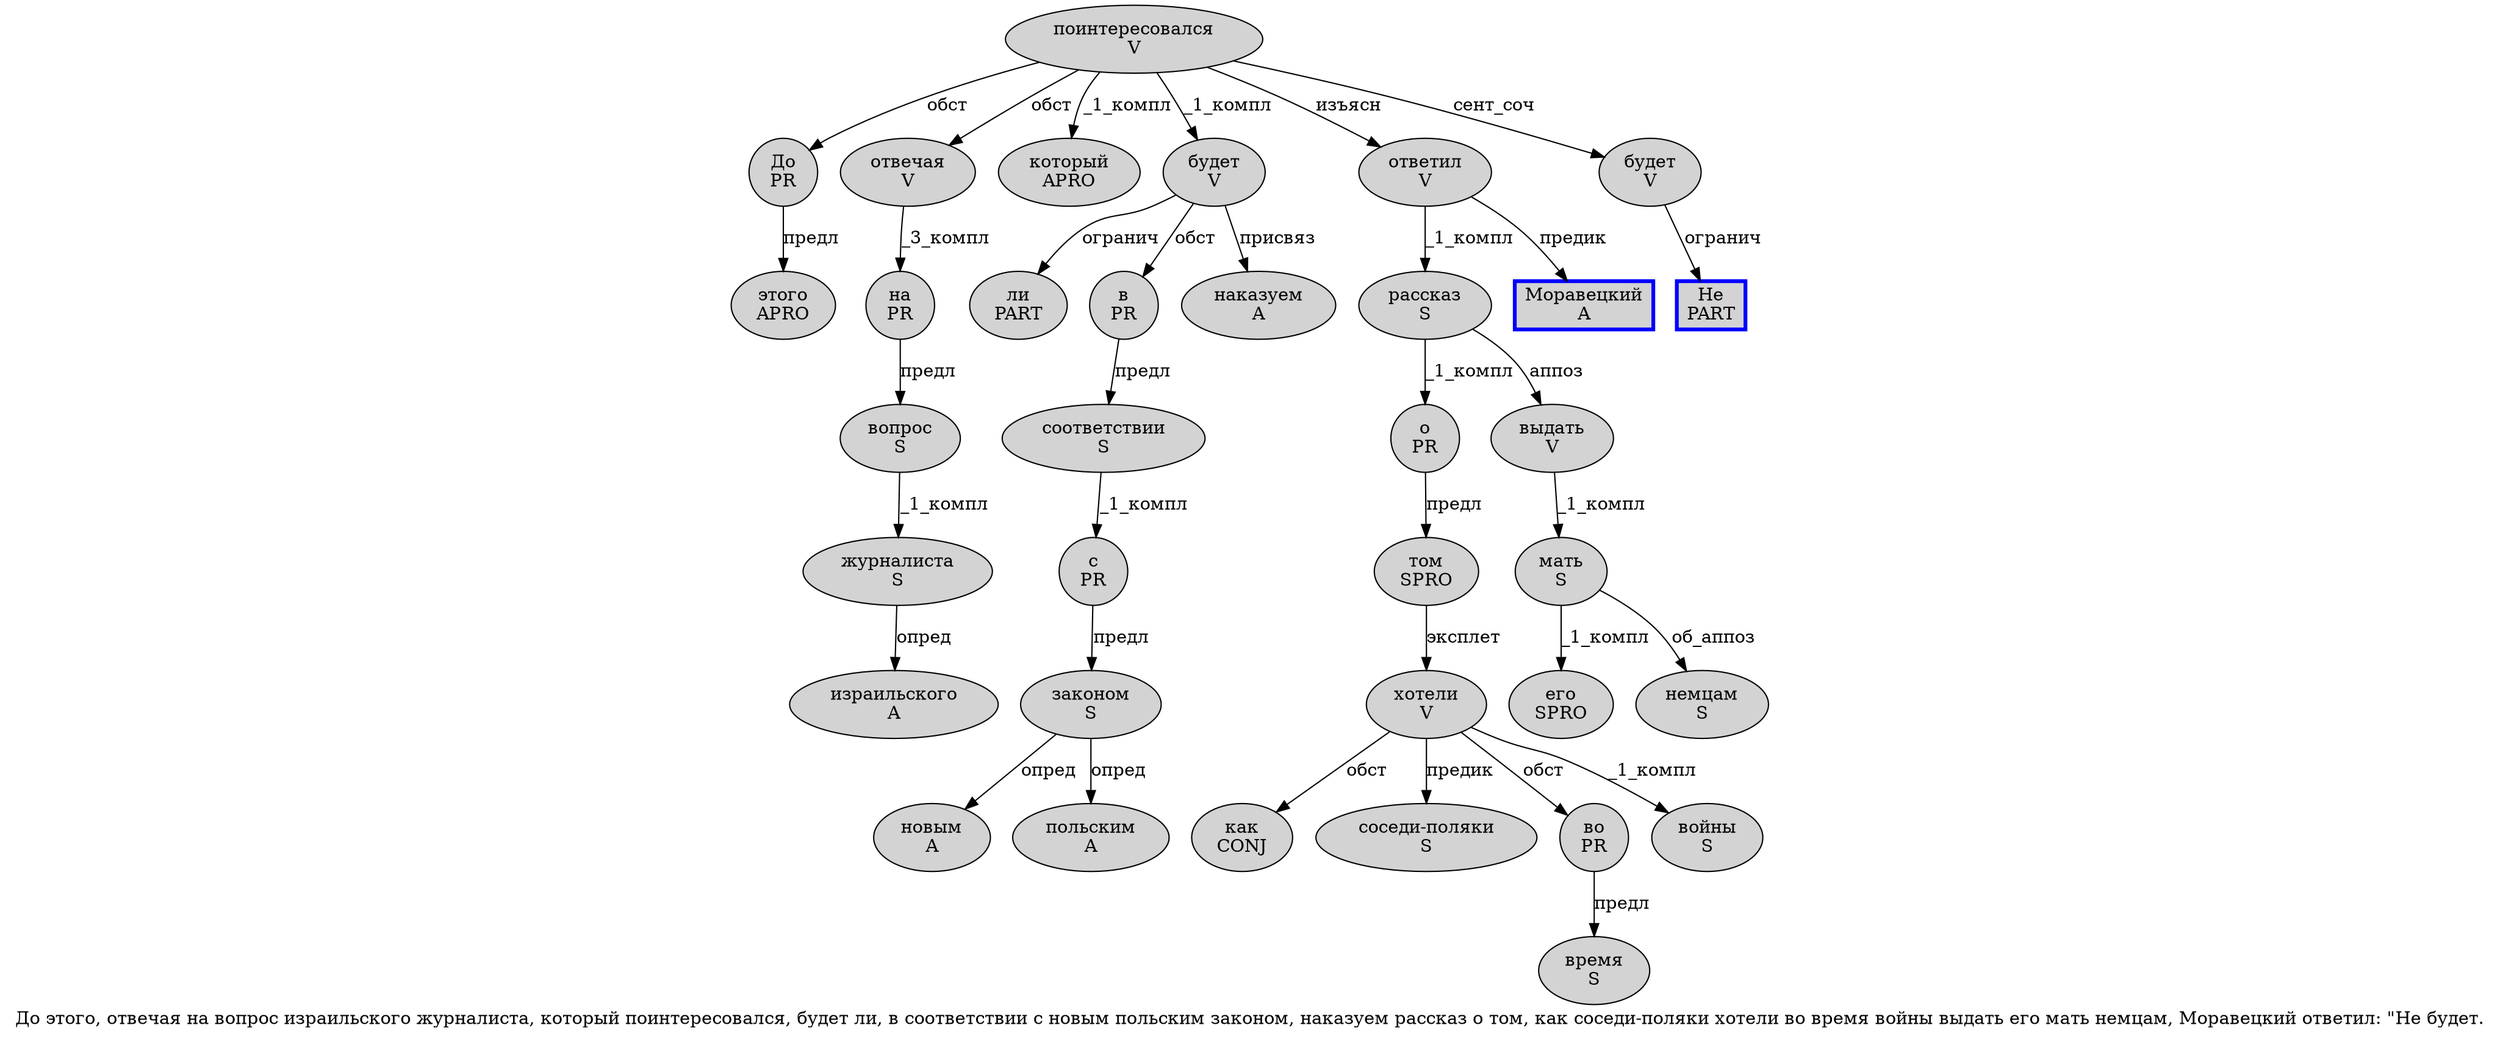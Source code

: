 digraph SENTENCE_297 {
	graph [label="До этого, отвечая на вопрос израильского журналиста, который поинтересовался, будет ли, в соответствии с новым польским законом, наказуем рассказ о том, как соседи-поляки хотели во время войны выдать его мать немцам, Моравецкий ответил: \"Не будет."]
	node [style=filled]
		0 [label="До
PR" color="" fillcolor=lightgray penwidth=1 shape=ellipse]
		1 [label="этого
APRO" color="" fillcolor=lightgray penwidth=1 shape=ellipse]
		3 [label="отвечая
V" color="" fillcolor=lightgray penwidth=1 shape=ellipse]
		4 [label="на
PR" color="" fillcolor=lightgray penwidth=1 shape=ellipse]
		5 [label="вопрос
S" color="" fillcolor=lightgray penwidth=1 shape=ellipse]
		6 [label="израильского
A" color="" fillcolor=lightgray penwidth=1 shape=ellipse]
		7 [label="журналиста
S" color="" fillcolor=lightgray penwidth=1 shape=ellipse]
		9 [label="который
APRO" color="" fillcolor=lightgray penwidth=1 shape=ellipse]
		10 [label="поинтересовался
V" color="" fillcolor=lightgray penwidth=1 shape=ellipse]
		12 [label="будет
V" color="" fillcolor=lightgray penwidth=1 shape=ellipse]
		13 [label="ли
PART" color="" fillcolor=lightgray penwidth=1 shape=ellipse]
		15 [label="в
PR" color="" fillcolor=lightgray penwidth=1 shape=ellipse]
		16 [label="соответствии
S" color="" fillcolor=lightgray penwidth=1 shape=ellipse]
		17 [label="с
PR" color="" fillcolor=lightgray penwidth=1 shape=ellipse]
		18 [label="новым
A" color="" fillcolor=lightgray penwidth=1 shape=ellipse]
		19 [label="польским
A" color="" fillcolor=lightgray penwidth=1 shape=ellipse]
		20 [label="законом
S" color="" fillcolor=lightgray penwidth=1 shape=ellipse]
		22 [label="наказуем
A" color="" fillcolor=lightgray penwidth=1 shape=ellipse]
		23 [label="рассказ
S" color="" fillcolor=lightgray penwidth=1 shape=ellipse]
		24 [label="о
PR" color="" fillcolor=lightgray penwidth=1 shape=ellipse]
		25 [label="том
SPRO" color="" fillcolor=lightgray penwidth=1 shape=ellipse]
		27 [label="как
CONJ" color="" fillcolor=lightgray penwidth=1 shape=ellipse]
		28 [label="соседи-поляки
S" color="" fillcolor=lightgray penwidth=1 shape=ellipse]
		29 [label="хотели
V" color="" fillcolor=lightgray penwidth=1 shape=ellipse]
		30 [label="во
PR" color="" fillcolor=lightgray penwidth=1 shape=ellipse]
		31 [label="время
S" color="" fillcolor=lightgray penwidth=1 shape=ellipse]
		32 [label="войны
S" color="" fillcolor=lightgray penwidth=1 shape=ellipse]
		33 [label="выдать
V" color="" fillcolor=lightgray penwidth=1 shape=ellipse]
		34 [label="его
SPRO" color="" fillcolor=lightgray penwidth=1 shape=ellipse]
		35 [label="мать
S" color="" fillcolor=lightgray penwidth=1 shape=ellipse]
		36 [label="немцам
S" color="" fillcolor=lightgray penwidth=1 shape=ellipse]
		38 [label="Моравецкий
A" color=blue fillcolor=lightgray penwidth=3 shape=box]
		39 [label="ответил
V" color="" fillcolor=lightgray penwidth=1 shape=ellipse]
		42 [label="Не
PART" color=blue fillcolor=lightgray penwidth=3 shape=box]
		43 [label="будет
V" color="" fillcolor=lightgray penwidth=1 shape=ellipse]
			15 -> 16 [label="предл"]
			20 -> 18 [label="опред"]
			20 -> 19 [label="опред"]
			5 -> 7 [label="_1_компл"]
			3 -> 4 [label="_3_компл"]
			30 -> 31 [label="предл"]
			39 -> 23 [label="_1_компл"]
			39 -> 38 [label="предик"]
			4 -> 5 [label="предл"]
			35 -> 34 [label="_1_компл"]
			35 -> 36 [label="об_аппоз"]
			16 -> 17 [label="_1_компл"]
			33 -> 35 [label="_1_компл"]
			23 -> 24 [label="_1_компл"]
			23 -> 33 [label="аппоз"]
			0 -> 1 [label="предл"]
			43 -> 42 [label="огранич"]
			17 -> 20 [label="предл"]
			25 -> 29 [label="эксплет"]
			29 -> 27 [label="обст"]
			29 -> 28 [label="предик"]
			29 -> 30 [label="обст"]
			29 -> 32 [label="_1_компл"]
			12 -> 13 [label="огранич"]
			12 -> 15 [label="обст"]
			12 -> 22 [label="присвяз"]
			7 -> 6 [label="опред"]
			24 -> 25 [label="предл"]
			10 -> 0 [label="обст"]
			10 -> 3 [label="обст"]
			10 -> 9 [label="_1_компл"]
			10 -> 12 [label="_1_компл"]
			10 -> 39 [label="изъясн"]
			10 -> 43 [label="сент_соч"]
}